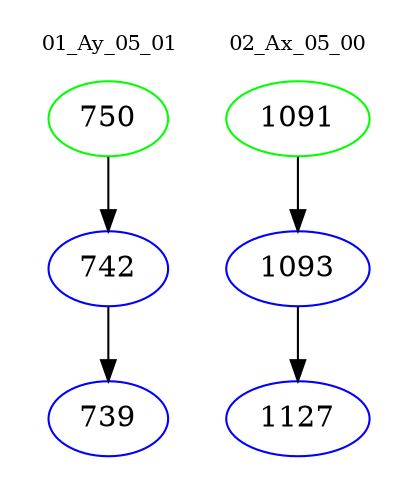 digraph{
subgraph cluster_0 {
color = white
label = "01_Ay_05_01";
fontsize=10;
T0_750 [label="750", color="green"]
T0_750 -> T0_742 [color="black"]
T0_742 [label="742", color="blue"]
T0_742 -> T0_739 [color="black"]
T0_739 [label="739", color="blue"]
}
subgraph cluster_1 {
color = white
label = "02_Ax_05_00";
fontsize=10;
T1_1091 [label="1091", color="green"]
T1_1091 -> T1_1093 [color="black"]
T1_1093 [label="1093", color="blue"]
T1_1093 -> T1_1127 [color="black"]
T1_1127 [label="1127", color="blue"]
}
}
